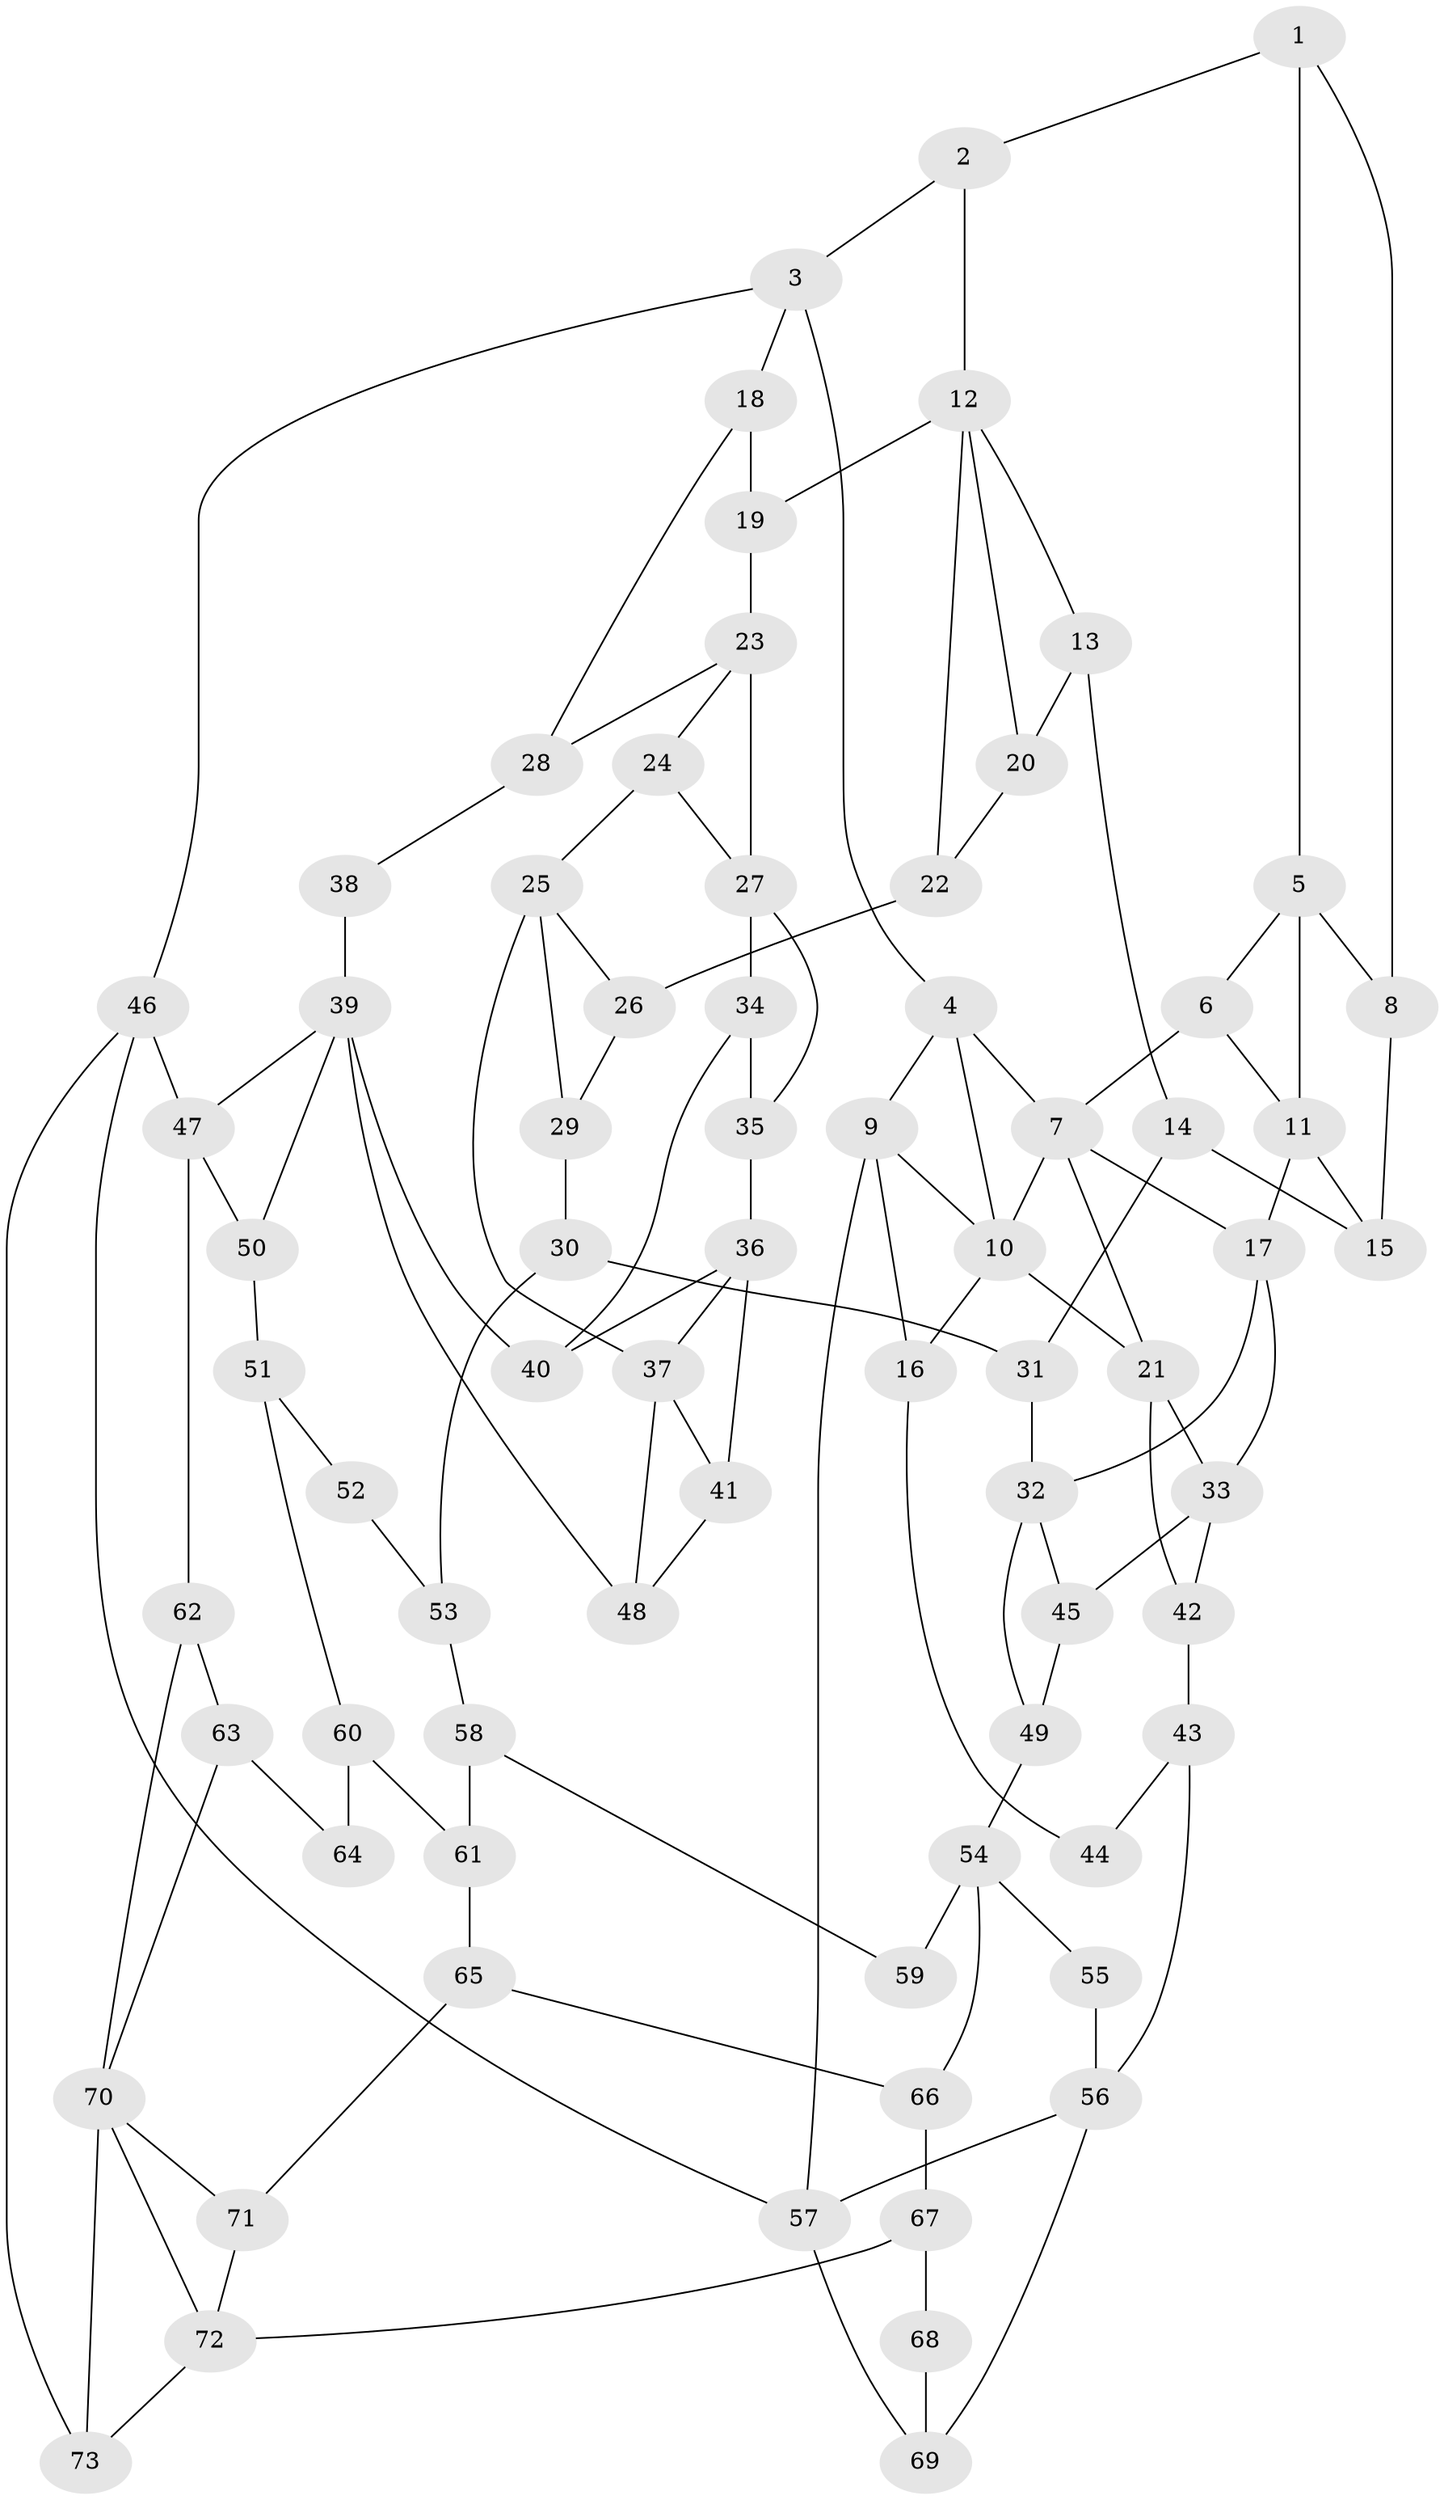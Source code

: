 // original degree distribution, {3: 0.020689655172413793, 4: 0.22758620689655173, 5: 0.5310344827586206, 6: 0.2206896551724138}
// Generated by graph-tools (version 1.1) at 2025/54/03/04/25 22:54:25]
// undirected, 73 vertices, 121 edges
graph export_dot {
  node [color=gray90,style=filled];
  1;
  2;
  3;
  4;
  5;
  6;
  7;
  8;
  9;
  10;
  11;
  12;
  13;
  14;
  15;
  16;
  17;
  18;
  19;
  20;
  21;
  22;
  23;
  24;
  25;
  26;
  27;
  28;
  29;
  30;
  31;
  32;
  33;
  34;
  35;
  36;
  37;
  38;
  39;
  40;
  41;
  42;
  43;
  44;
  45;
  46;
  47;
  48;
  49;
  50;
  51;
  52;
  53;
  54;
  55;
  56;
  57;
  58;
  59;
  60;
  61;
  62;
  63;
  64;
  65;
  66;
  67;
  68;
  69;
  70;
  71;
  72;
  73;
  1 -- 2 [weight=1.0];
  1 -- 5 [weight=1.0];
  1 -- 8 [weight=1.0];
  2 -- 3 [weight=1.0];
  2 -- 12 [weight=1.0];
  3 -- 4 [weight=1.0];
  3 -- 18 [weight=1.0];
  3 -- 46 [weight=1.0];
  4 -- 7 [weight=1.0];
  4 -- 9 [weight=1.0];
  4 -- 10 [weight=1.0];
  5 -- 6 [weight=1.0];
  5 -- 8 [weight=3.0];
  5 -- 11 [weight=1.0];
  6 -- 7 [weight=1.0];
  6 -- 11 [weight=1.0];
  7 -- 10 [weight=2.0];
  7 -- 17 [weight=1.0];
  7 -- 21 [weight=1.0];
  8 -- 15 [weight=2.0];
  9 -- 10 [weight=1.0];
  9 -- 16 [weight=1.0];
  9 -- 57 [weight=1.0];
  10 -- 16 [weight=1.0];
  10 -- 21 [weight=1.0];
  11 -- 15 [weight=1.0];
  11 -- 17 [weight=2.0];
  12 -- 13 [weight=1.0];
  12 -- 19 [weight=1.0];
  12 -- 20 [weight=1.0];
  12 -- 22 [weight=1.0];
  13 -- 14 [weight=2.0];
  13 -- 20 [weight=2.0];
  14 -- 15 [weight=2.0];
  14 -- 31 [weight=1.0];
  16 -- 44 [weight=1.0];
  17 -- 32 [weight=1.0];
  17 -- 33 [weight=1.0];
  18 -- 19 [weight=1.0];
  18 -- 28 [weight=1.0];
  19 -- 23 [weight=1.0];
  20 -- 22 [weight=1.0];
  21 -- 33 [weight=1.0];
  21 -- 42 [weight=1.0];
  22 -- 26 [weight=1.0];
  23 -- 24 [weight=1.0];
  23 -- 27 [weight=3.0];
  23 -- 28 [weight=1.0];
  24 -- 25 [weight=1.0];
  24 -- 27 [weight=1.0];
  25 -- 26 [weight=1.0];
  25 -- 29 [weight=1.0];
  25 -- 37 [weight=2.0];
  26 -- 29 [weight=1.0];
  27 -- 34 [weight=1.0];
  27 -- 35 [weight=1.0];
  28 -- 38 [weight=1.0];
  29 -- 30 [weight=1.0];
  30 -- 31 [weight=1.0];
  30 -- 53 [weight=1.0];
  31 -- 32 [weight=1.0];
  32 -- 45 [weight=1.0];
  32 -- 49 [weight=1.0];
  33 -- 42 [weight=1.0];
  33 -- 45 [weight=2.0];
  34 -- 35 [weight=1.0];
  34 -- 40 [weight=1.0];
  35 -- 36 [weight=1.0];
  36 -- 37 [weight=1.0];
  36 -- 40 [weight=1.0];
  36 -- 41 [weight=3.0];
  37 -- 41 [weight=2.0];
  37 -- 48 [weight=1.0];
  38 -- 39 [weight=2.0];
  39 -- 40 [weight=1.0];
  39 -- 47 [weight=1.0];
  39 -- 48 [weight=1.0];
  39 -- 50 [weight=1.0];
  41 -- 48 [weight=1.0];
  42 -- 43 [weight=2.0];
  43 -- 44 [weight=2.0];
  43 -- 56 [weight=2.0];
  45 -- 49 [weight=3.0];
  46 -- 47 [weight=1.0];
  46 -- 57 [weight=1.0];
  46 -- 73 [weight=1.0];
  47 -- 50 [weight=1.0];
  47 -- 62 [weight=1.0];
  49 -- 54 [weight=2.0];
  50 -- 51 [weight=1.0];
  51 -- 52 [weight=1.0];
  51 -- 60 [weight=1.0];
  52 -- 53 [weight=1.0];
  53 -- 58 [weight=1.0];
  54 -- 55 [weight=1.0];
  54 -- 59 [weight=2.0];
  54 -- 66 [weight=1.0];
  55 -- 56 [weight=2.0];
  56 -- 57 [weight=1.0];
  56 -- 69 [weight=1.0];
  57 -- 69 [weight=1.0];
  58 -- 59 [weight=1.0];
  58 -- 61 [weight=1.0];
  60 -- 61 [weight=1.0];
  60 -- 64 [weight=2.0];
  61 -- 65 [weight=1.0];
  62 -- 63 [weight=1.0];
  62 -- 70 [weight=1.0];
  63 -- 64 [weight=1.0];
  63 -- 70 [weight=1.0];
  65 -- 66 [weight=1.0];
  65 -- 71 [weight=1.0];
  66 -- 67 [weight=1.0];
  67 -- 68 [weight=2.0];
  67 -- 72 [weight=2.0];
  68 -- 69 [weight=4.0];
  70 -- 71 [weight=1.0];
  70 -- 72 [weight=2.0];
  70 -- 73 [weight=1.0];
  71 -- 72 [weight=1.0];
  72 -- 73 [weight=1.0];
}
